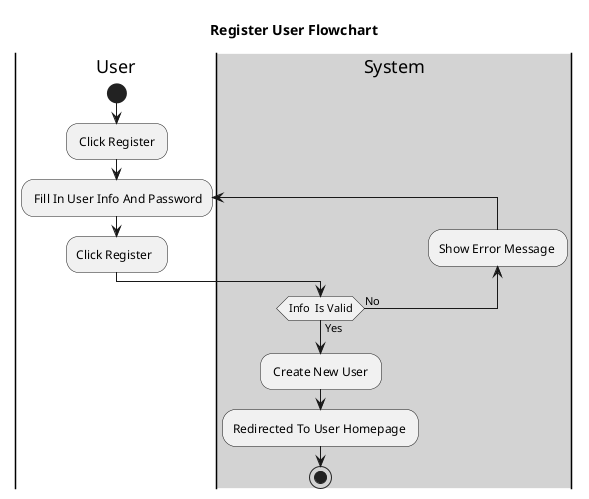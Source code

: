 @startuml 
title Register User Flowchart
|User|
start
: Click Register ;  
repeat: Fill In User Info And Password; 
:Click Register  ;
|#lightgray|System|
backward:Show Error Message ;
repeat while(Info  Is Valid) is (No) not (Yes)
: Create New User ;
:Redirected To User Homepage ; 
stop
@enduml
